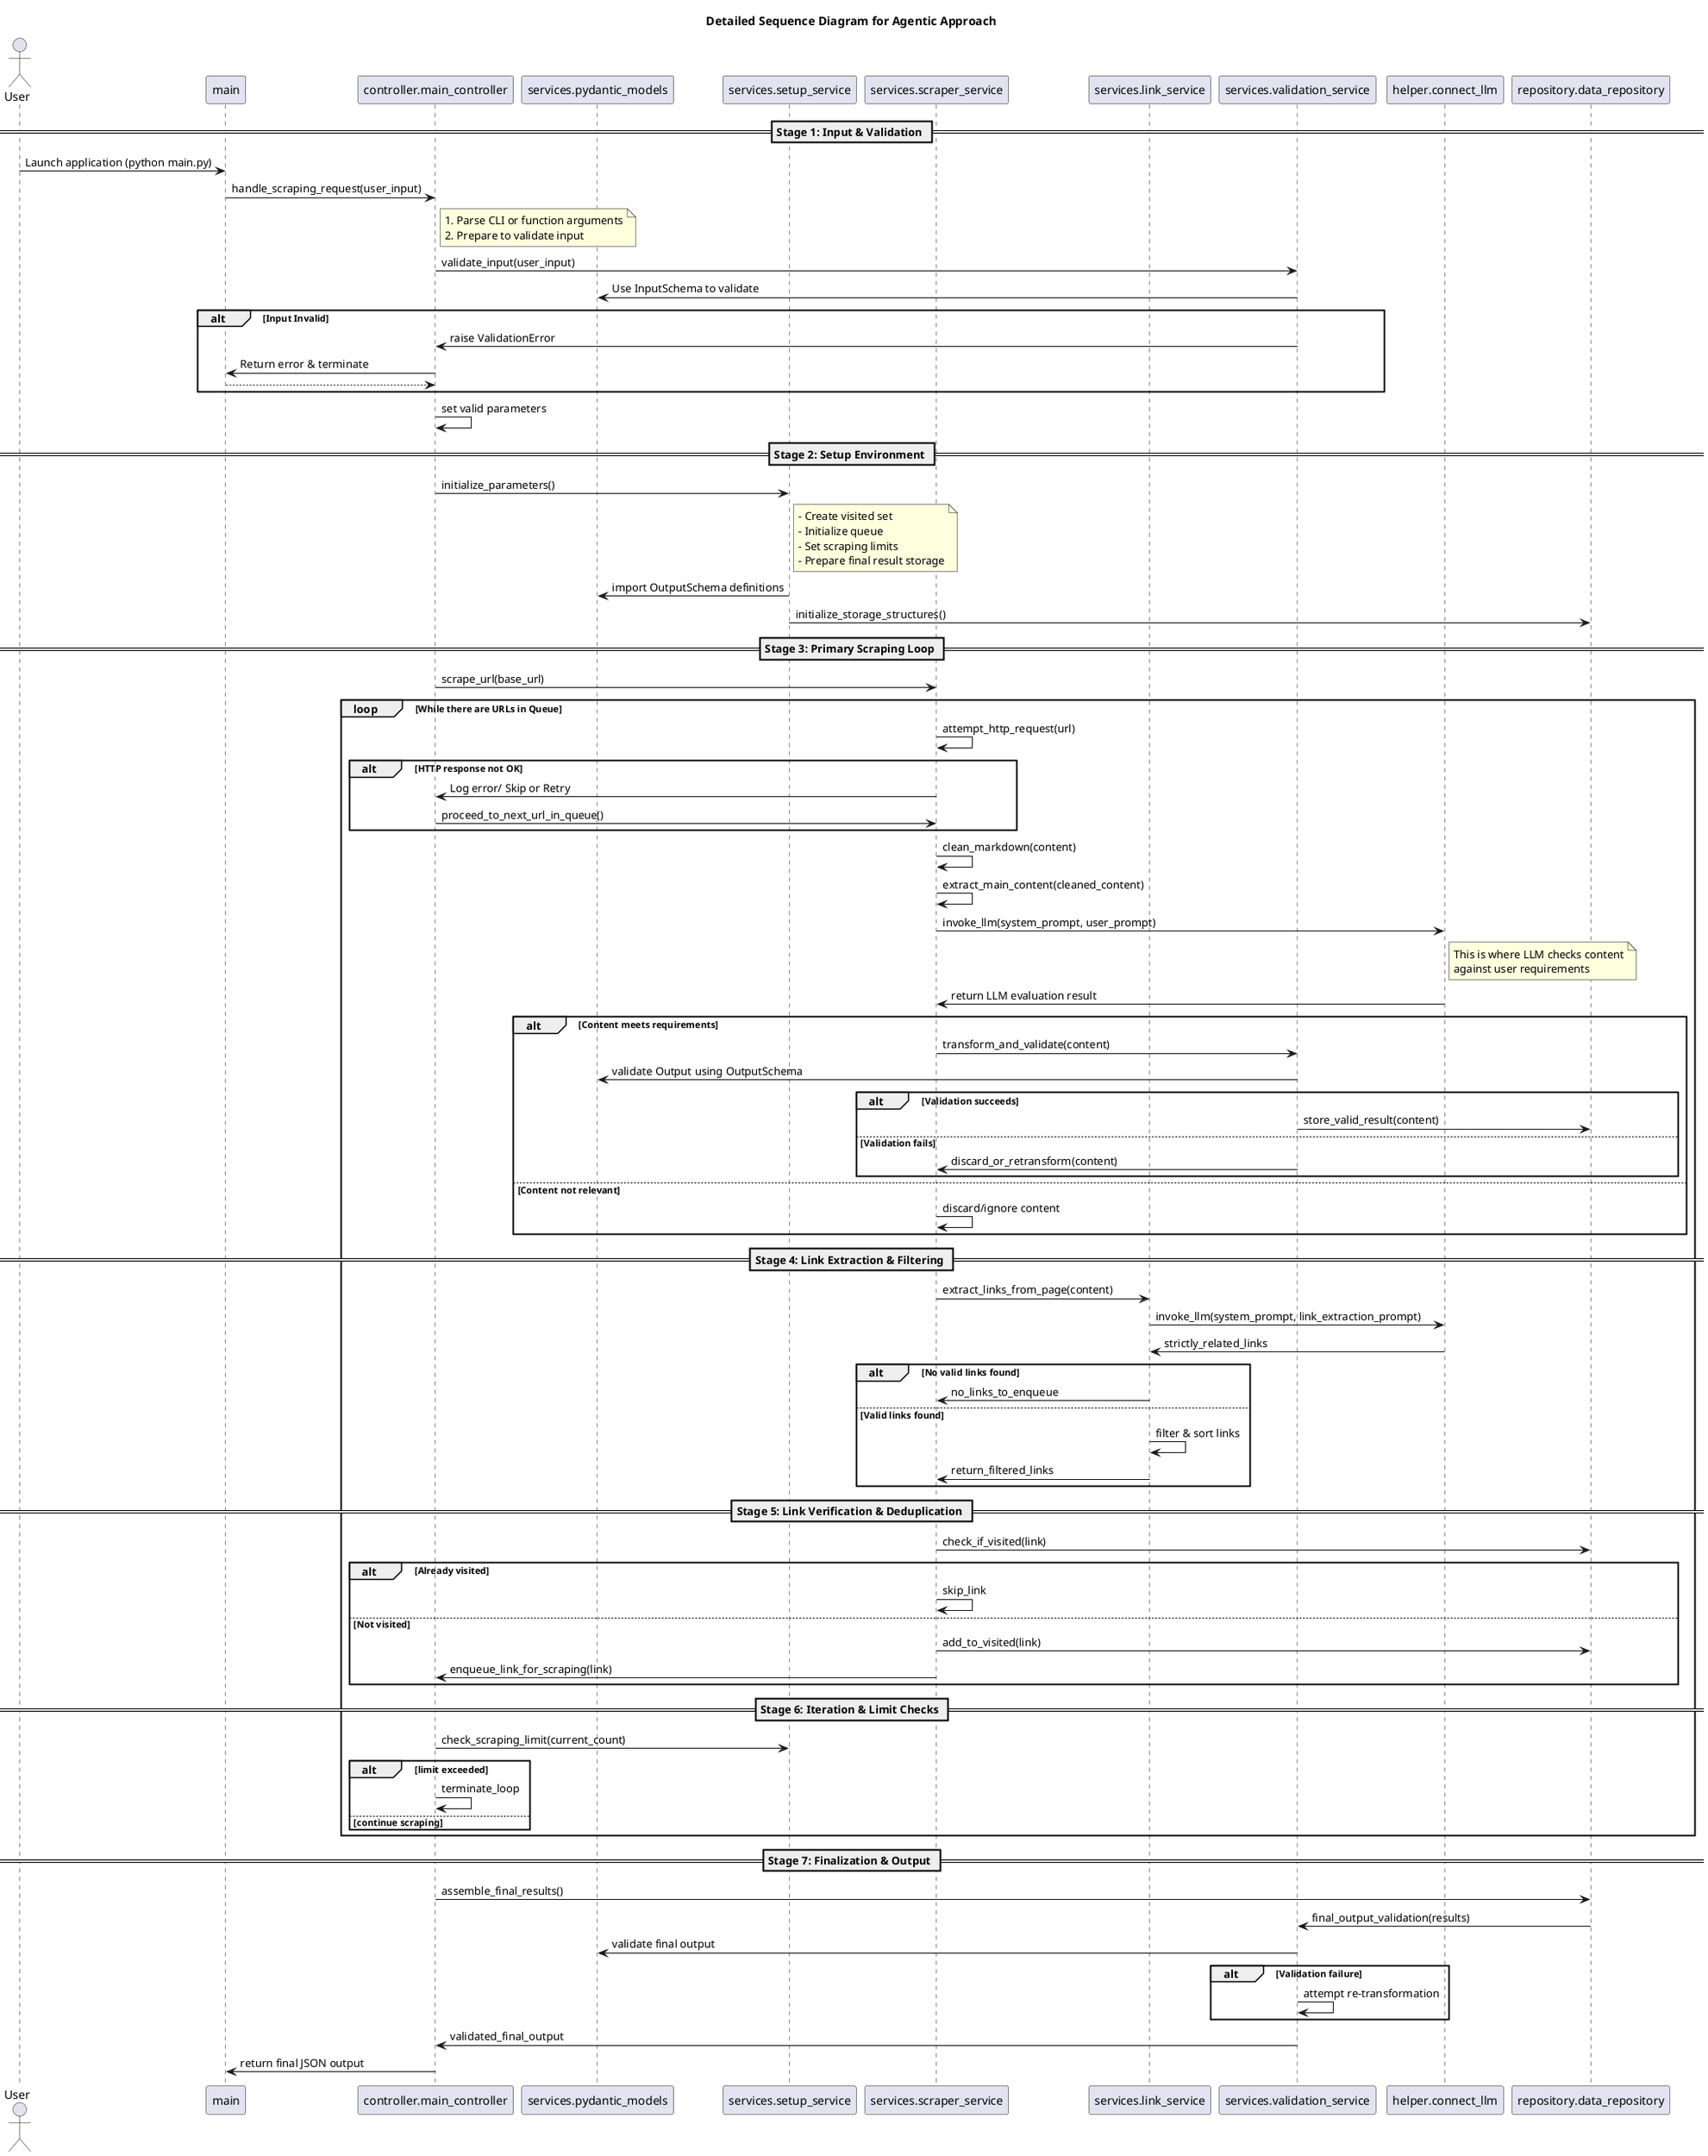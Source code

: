 @startuml
title Detailed Sequence Diagram for Agentic Approach

actor "User" as user

participant "main" as main
participant "controller.main_controller" as controller.main_controller
participant "services.pydantic_models" as services.pydantic_models
participant "services.setup_service" as services.setup_service
participant "services.scraper_service" as services.scraper_service
participant "services.link_service" as services.link_service
participant "services.validation_service" as services.validation_service
participant "helper.connect_llm" as helper.connect_llm
participant "repository.data_repository" as repository.data_repository

== Stage 1: Input & Validation ==
user -> main: Launch application (python main.py)
main -> controller.main_controller: handle_scraping_request(user_input)

note right of controller.main_controller
  1. Parse CLI or function arguments
  2. Prepare to validate input
end note

controller.main_controller -> services.validation_service: validate_input(user_input)
services.validation_service -> services.pydantic_models: Use InputSchema to validate

alt Input Invalid
    services.validation_service -> controller.main_controller: raise ValidationError
    controller.main_controller -> main: Return error & terminate
    return
end

controller.main_controller -> controller.main_controller: set valid parameters

== Stage 2: Setup Environment ==
controller.main_controller -> services.setup_service: initialize_parameters()
note right of services.setup_service
  - Create visited set
  - Initialize queue
  - Set scraping limits
  - Prepare final result storage
end note

services.setup_service -> services.pydantic_models: import OutputSchema definitions
services.setup_service -> repository.data_repository: initialize_storage_structures()

== Stage 3: Primary Scraping Loop ==
controller.main_controller -> services.scraper_service: scrape_url(base_url)
loop While there are URLs in Queue
    services.scraper_service -> services.scraper_service: attempt_http_request(url)
    alt HTTP response not OK
        services.scraper_service -> controller.main_controller: Log error/ Skip or Retry
        controller.main_controller -> services.scraper_service: proceed_to_next_url_in_queue()
    end

    services.scraper_service -> services.scraper_service: clean_markdown(content)
    services.scraper_service -> services.scraper_service: extract_main_content(cleaned_content)

    services.scraper_service -> helper.connect_llm: invoke_llm(system_prompt, user_prompt)
    note right of helper.connect_llm
      This is where LLM checks content
      against user requirements
    end note

    helper.connect_llm -> services.scraper_service: return LLM evaluation result
    alt Content meets requirements
        services.scraper_service -> services.validation_service: transform_and_validate(content)
        services.validation_service -> services.pydantic_models: validate Output using OutputSchema
        alt Validation succeeds
            services.validation_service -> repository.data_repository: store_valid_result(content)
        else Validation fails
            services.validation_service -> services.scraper_service: discard_or_retransform(content)
        end
    else Content not relevant
        services.scraper_service -> services.scraper_service: discard/ignore content
    end

    == Stage 4: Link Extraction & Filtering ==
    services.scraper_service -> services.link_service: extract_links_from_page(content)
    services.link_service -> helper.connect_llm: invoke_llm(system_prompt, link_extraction_prompt)
    helper.connect_llm -> services.link_service: strictly_related_links

    alt No valid links found
        services.link_service -> services.scraper_service: no_links_to_enqueue
    else Valid links found
        services.link_service -> services.link_service: filter & sort links
        services.link_service -> services.scraper_service: return_filtered_links
    end

    == Stage 5: Link Verification & Deduplication ==
    services.scraper_service -> repository.data_repository: check_if_visited(link)
    alt Already visited
        services.scraper_service -> services.scraper_service: skip_link
    else Not visited
        services.scraper_service -> repository.data_repository: add_to_visited(link)
        services.scraper_service -> controller.main_controller: enqueue_link_for_scraping(link)
    end

    == Stage 6: Iteration & Limit Checks ==
    controller.main_controller -> services.setup_service: check_scraping_limit(current_count)
    alt limit exceeded
        controller.main_controller -> controller.main_controller: terminate_loop
        
    else continue scraping
    end

end

== Stage 7: Finalization & Output ==
controller.main_controller -> repository.data_repository: assemble_final_results()
repository.data_repository -> services.validation_service: final_output_validation(results)
services.validation_service -> services.pydantic_models: validate final output
alt Validation failure
    services.validation_service -> services.validation_service: attempt re-transformation
end
services.validation_service -> controller.main_controller: validated_final_output

controller.main_controller -> main: return final JSON output

@enduml